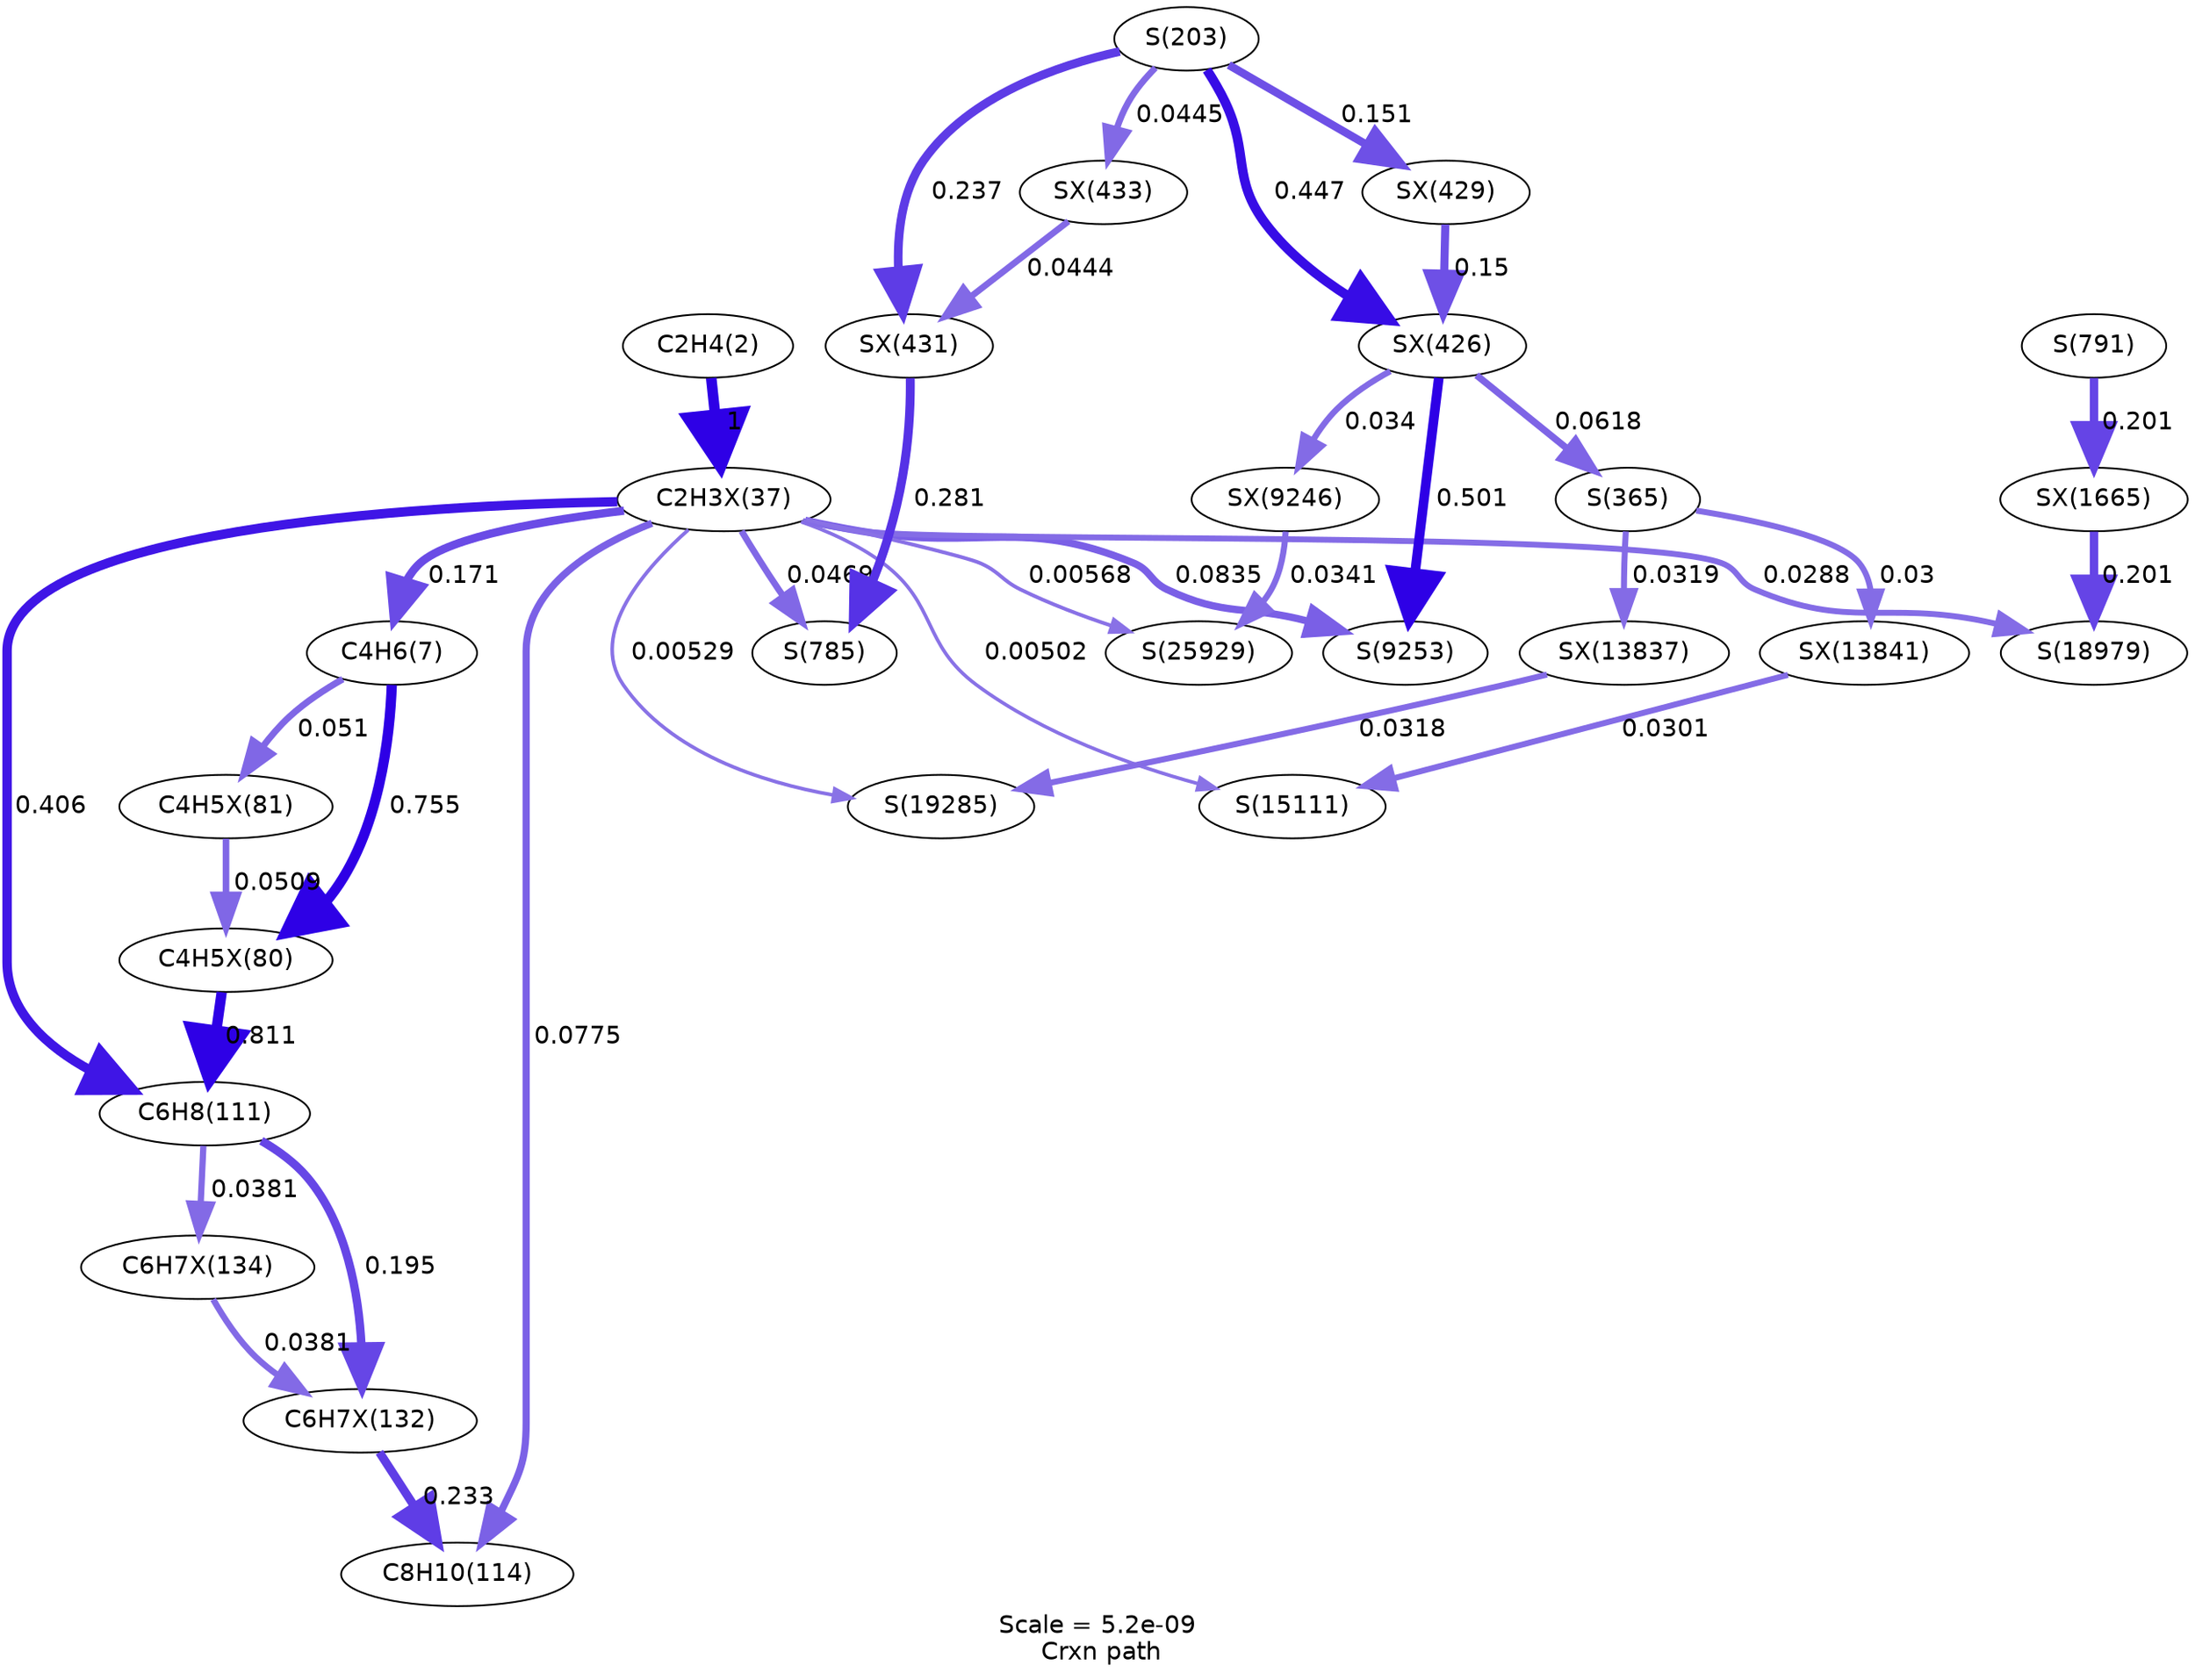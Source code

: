 digraph reaction_paths {
center=1;
s5 -> s36[fontname="Helvetica", style="setlinewidth(6)", arrowsize=3, color="0.7, 1.5, 0.9"
, label=" 1"];
s36 -> s8[fontname="Helvetica", style="setlinewidth(4.67)", arrowsize=2.33, color="0.7, 0.671, 0.9"
, label=" 0.171"];
s36 -> s10[fontname="Helvetica", style="setlinewidth(5.32)", arrowsize=2.66, color="0.7, 0.906, 0.9"
, label=" 0.406"];
s36 -> s11[fontname="Helvetica", style="setlinewidth(4.07)", arrowsize=2.03, color="0.7, 0.578, 0.9"
, label=" 0.0775"];
s36 -> s29[fontname="Helvetica", style="setlinewidth(4.13)", arrowsize=2.06, color="0.7, 0.584, 0.9"
, label=" 0.0835"];
s36 -> s20[fontname="Helvetica", style="setlinewidth(3.69)", arrowsize=1.84, color="0.7, 0.547, 0.9"
, label=" 0.0469"];
s36 -> s30[fontname="Helvetica", style="setlinewidth(2)", arrowsize=1, color="0.7, 0.505, 0.9"
, label=" 0.00502"];
s36 -> s32[fontname="Helvetica", style="setlinewidth(2.04)", arrowsize=1.02, color="0.7, 0.505, 0.9"
, label=" 0.00529"];
s36 -> s31[fontname="Helvetica", style="setlinewidth(3.32)", arrowsize=1.66, color="0.7, 0.529, 0.9"
, label=" 0.0288"];
s36 -> s33[fontname="Helvetica", style="setlinewidth(2.1)", arrowsize=1.05, color="0.7, 0.506, 0.9"
, label=" 0.00568"];
s8 -> s38[fontname="Helvetica", style="setlinewidth(5.79)", arrowsize=2.89, color="0.7, 1.25, 0.9"
, label=" 0.755"];
s8 -> s39[fontname="Helvetica", style="setlinewidth(3.75)", arrowsize=1.88, color="0.7, 0.551, 0.9"
, label=" 0.051"];
s38 -> s10[fontname="Helvetica", style="setlinewidth(5.84)", arrowsize=2.92, color="0.7, 1.31, 0.9"
, label=" 0.811"];
s39 -> s38[fontname="Helvetica", style="setlinewidth(3.75)", arrowsize=1.88, color="0.7, 0.551, 0.9"
, label=" 0.0509"];
s10 -> s40[fontname="Helvetica", style="setlinewidth(4.77)", arrowsize=2.38, color="0.7, 0.695, 0.9"
, label=" 0.195"];
s10 -> s42[fontname="Helvetica", style="setlinewidth(3.53)", arrowsize=1.77, color="0.7, 0.538, 0.9"
, label=" 0.0381"];
s40 -> s11[fontname="Helvetica", style="setlinewidth(4.9)", arrowsize=2.45, color="0.7, 0.733, 0.9"
, label=" 0.233"];
s42 -> s40[fontname="Helvetica", style="setlinewidth(3.53)", arrowsize=1.77, color="0.7, 0.538, 0.9"
, label=" 0.0381"];
s13 -> s43[fontname="Helvetica", style="setlinewidth(5.39)", arrowsize=2.7, color="0.7, 0.947, 0.9"
, label=" 0.447"];
s13 -> s45[fontname="Helvetica", style="setlinewidth(4.57)", arrowsize=2.29, color="0.7, 0.651, 0.9"
, label=" 0.151"];
s13 -> s47[fontname="Helvetica", style="setlinewidth(4.91)", arrowsize=2.46, color="0.7, 0.737, 0.9"
, label=" 0.237"];
s13 -> s49[fontname="Helvetica", style="setlinewidth(3.65)", arrowsize=1.83, color="0.7, 0.544, 0.9"
, label=" 0.0445"];
s21 -> s50[fontname="Helvetica", style="setlinewidth(4.79)", arrowsize=2.39, color="0.7, 0.701, 0.9"
, label=" 0.201"];
s43 -> s29[fontname="Helvetica", style="setlinewidth(5.48)", arrowsize=2.74, color="0.7, 1, 0.9"
, label=" 0.501"];
s45 -> s43[fontname="Helvetica", style="setlinewidth(4.57)", arrowsize=2.28, color="0.7, 0.65, 0.9"
, label=" 0.15"];
s43 -> s17[fontname="Helvetica", style="setlinewidth(3.9)", arrowsize=1.95, color="0.7, 0.562, 0.9"
, label=" 0.0618"];
s43 -> s52[fontname="Helvetica", style="setlinewidth(3.45)", arrowsize=1.72, color="0.7, 0.534, 0.9"
, label=" 0.034"];
s47 -> s20[fontname="Helvetica", style="setlinewidth(5.04)", arrowsize=2.52, color="0.7, 0.781, 0.9"
, label=" 0.281"];
s49 -> s47[fontname="Helvetica", style="setlinewidth(3.65)", arrowsize=1.82, color="0.7, 0.544, 0.9"
, label=" 0.0444"];
s17 -> s55[fontname="Helvetica", style="setlinewidth(3.35)", arrowsize=1.68, color="0.7, 0.53, 0.9"
, label=" 0.03"];
s17 -> s54[fontname="Helvetica", style="setlinewidth(3.4)", arrowsize=1.7, color="0.7, 0.532, 0.9"
, label=" 0.0319"];
s55 -> s30[fontname="Helvetica", style="setlinewidth(3.36)", arrowsize=1.68, color="0.7, 0.53, 0.9"
, label=" 0.0301"];
s54 -> s32[fontname="Helvetica", style="setlinewidth(3.4)", arrowsize=1.7, color="0.7, 0.532, 0.9"
, label=" 0.0318"];
s50 -> s31[fontname="Helvetica", style="setlinewidth(4.79)", arrowsize=2.39, color="0.7, 0.701, 0.9"
, label=" 0.201"];
s52 -> s33[fontname="Helvetica", style="setlinewidth(3.45)", arrowsize=1.72, color="0.7, 0.534, 0.9"
, label=" 0.0341"];
s5 [ fontname="Helvetica", label="C2H4(2)"];
s8 [ fontname="Helvetica", label="C4H6(7)"];
s10 [ fontname="Helvetica", label="C6H8(111)"];
s11 [ fontname="Helvetica", label="C8H10(114)"];
s13 [ fontname="Helvetica", label="S(203)"];
s17 [ fontname="Helvetica", label="S(365)"];
s20 [ fontname="Helvetica", label="S(785)"];
s21 [ fontname="Helvetica", label="S(791)"];
s29 [ fontname="Helvetica", label="S(9253)"];
s30 [ fontname="Helvetica", label="S(15111)"];
s31 [ fontname="Helvetica", label="S(18979)"];
s32 [ fontname="Helvetica", label="S(19285)"];
s33 [ fontname="Helvetica", label="S(25929)"];
s36 [ fontname="Helvetica", label="C2H3X(37)"];
s38 [ fontname="Helvetica", label="C4H5X(80)"];
s39 [ fontname="Helvetica", label="C4H5X(81)"];
s40 [ fontname="Helvetica", label="C6H7X(132)"];
s42 [ fontname="Helvetica", label="C6H7X(134)"];
s43 [ fontname="Helvetica", label="SX(426)"];
s45 [ fontname="Helvetica", label="SX(429)"];
s47 [ fontname="Helvetica", label="SX(431)"];
s49 [ fontname="Helvetica", label="SX(433)"];
s50 [ fontname="Helvetica", label="SX(1665)"];
s52 [ fontname="Helvetica", label="SX(9246)"];
s54 [ fontname="Helvetica", label="SX(13837)"];
s55 [ fontname="Helvetica", label="SX(13841)"];
 label = "Scale = 5.2e-09\l Crxn path";
 fontname = "Helvetica";
}
